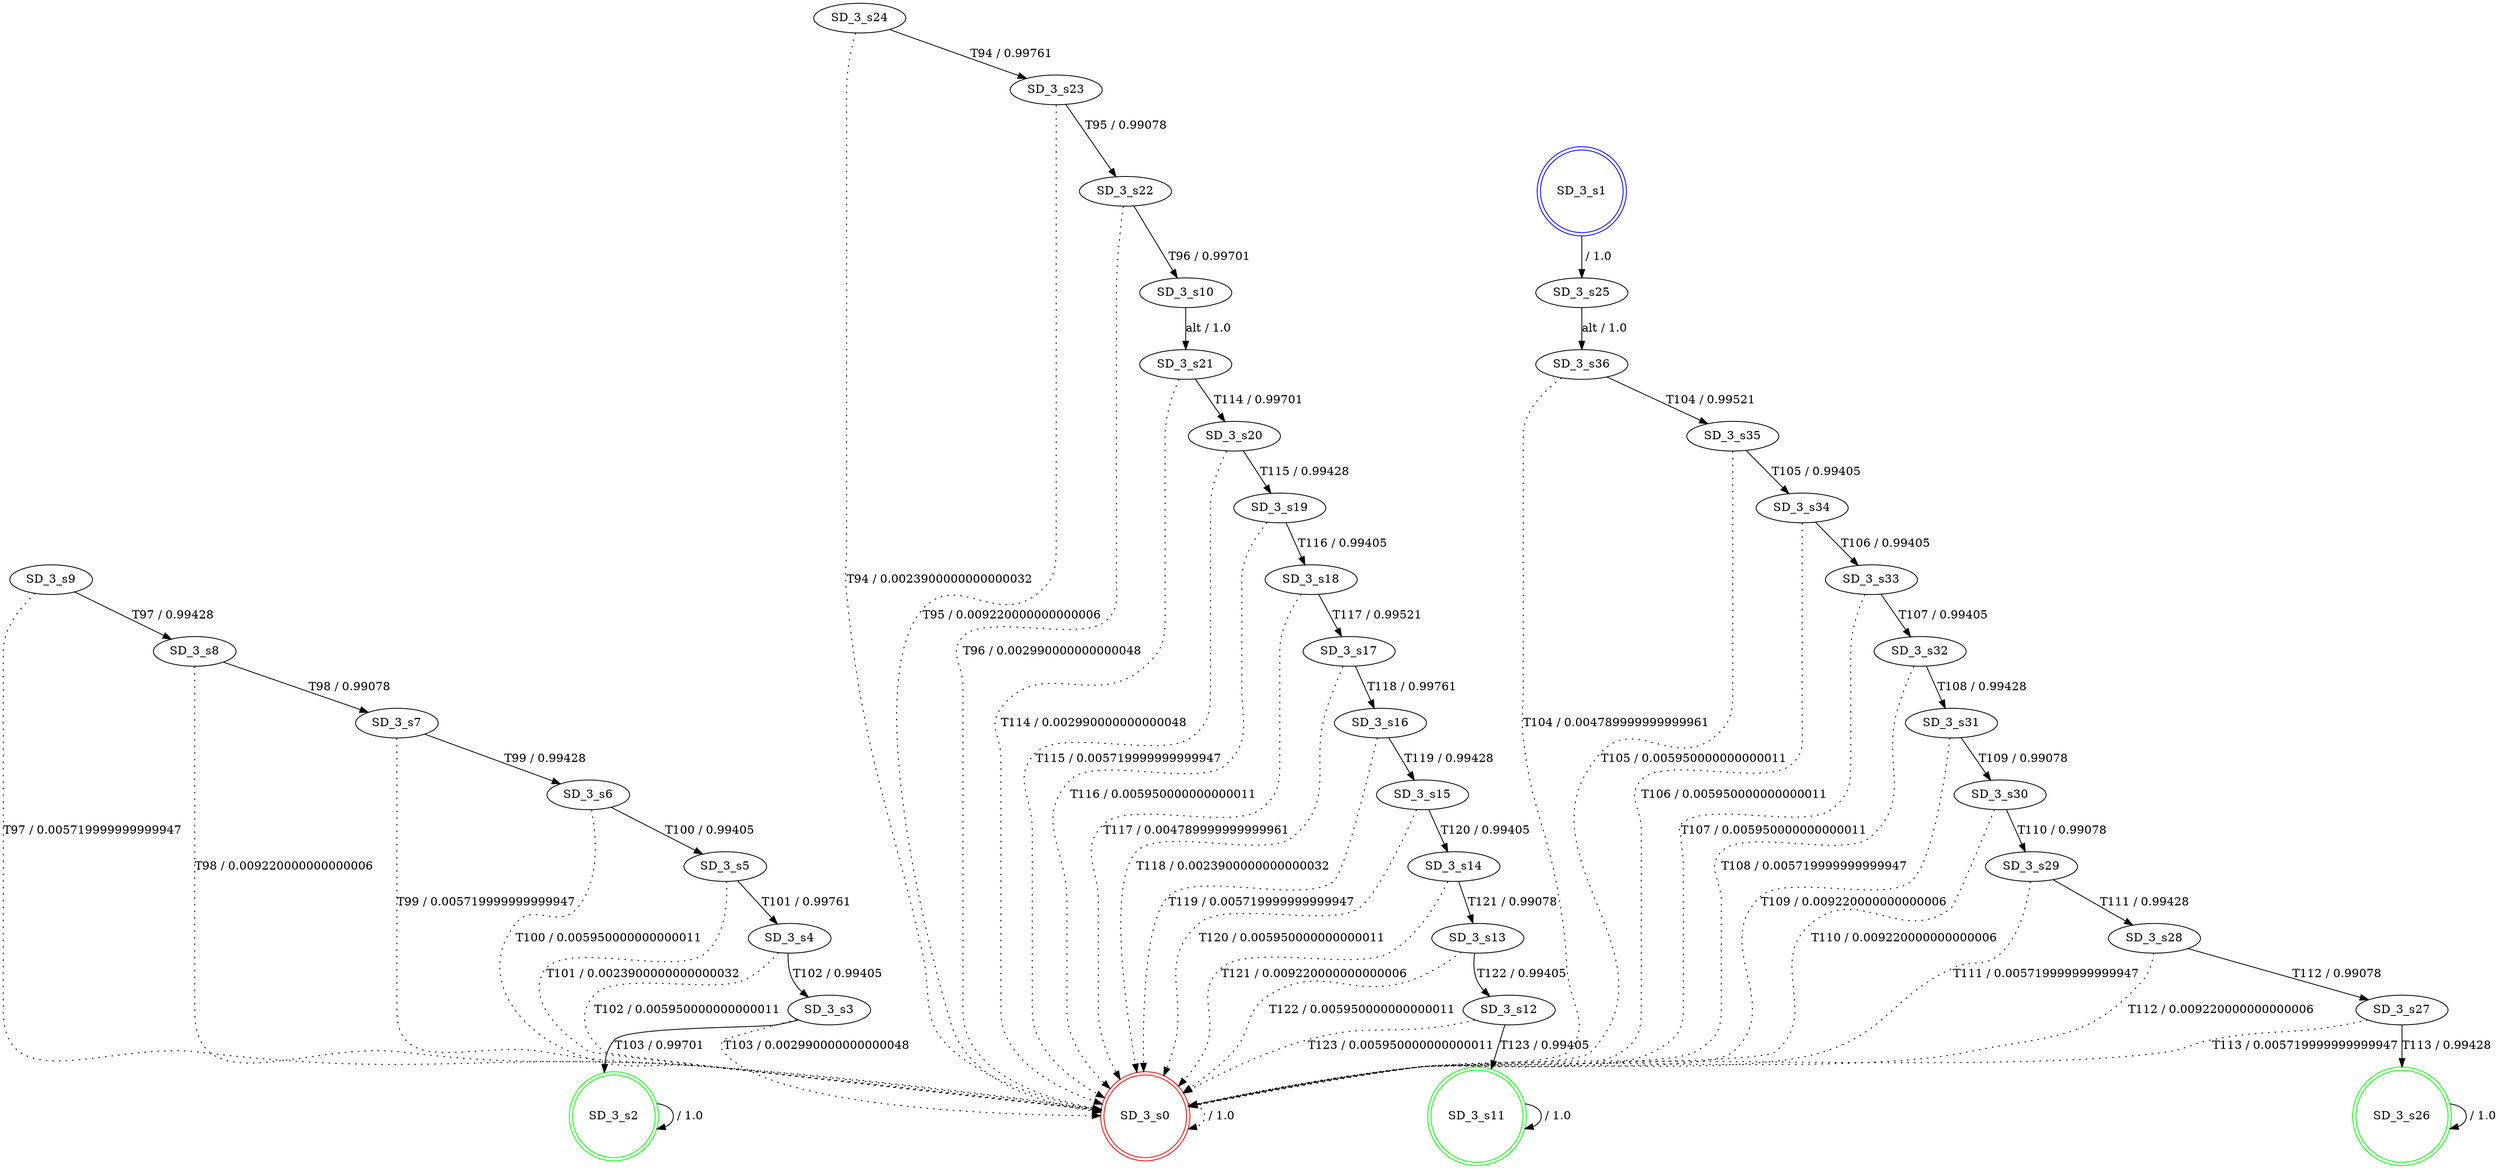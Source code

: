 digraph graphname {
SD_3_s0 [label="SD_3_s0",color=red,shape=doublecircle ];
SD_3_s1 [label="SD_3_s1",color=blue,shape=doublecircle ];
SD_3_s2 [label="SD_3_s2",color=green,shape=doublecircle ];
SD_3_s3 [label="SD_3_s3" ];
SD_3_s4 [label="SD_3_s4" ];
SD_3_s5 [label="SD_3_s5" ];
SD_3_s6 [label="SD_3_s6" ];
SD_3_s7 [label="SD_3_s7" ];
SD_3_s8 [label="SD_3_s8" ];
SD_3_s9 [label="SD_3_s9" ];
SD_3_s10 [label="SD_3_s10" ];
SD_3_s11 [label="SD_3_s11",color=green,shape=doublecircle ];
SD_3_s12 [label="SD_3_s12" ];
SD_3_s13 [label="SD_3_s13" ];
SD_3_s14 [label="SD_3_s14" ];
SD_3_s15 [label="SD_3_s15" ];
SD_3_s16 [label="SD_3_s16" ];
SD_3_s17 [label="SD_3_s17" ];
SD_3_s18 [label="SD_3_s18" ];
SD_3_s19 [label="SD_3_s19" ];
SD_3_s20 [label="SD_3_s20" ];
SD_3_s21 [label="SD_3_s21" ];
SD_3_s22 [label="SD_3_s22" ];
SD_3_s23 [label="SD_3_s23" ];
SD_3_s24 [label="SD_3_s24" ];
SD_3_s25 [label="SD_3_s25" ];
SD_3_s26 [label="SD_3_s26",color=green,shape=doublecircle ];
SD_3_s27 [label="SD_3_s27" ];
SD_3_s28 [label="SD_3_s28" ];
SD_3_s29 [label="SD_3_s29" ];
SD_3_s30 [label="SD_3_s30" ];
SD_3_s31 [label="SD_3_s31" ];
SD_3_s32 [label="SD_3_s32" ];
SD_3_s33 [label="SD_3_s33" ];
SD_3_s34 [label="SD_3_s34" ];
SD_3_s35 [label="SD_3_s35" ];
SD_3_s36 [label="SD_3_s36" ];
SD_3_s0 -> SD_3_s0 [label=" / 1.0", style=dotted];
SD_3_s1 -> SD_3_s25 [label=" / 1.0"];
SD_3_s2 -> SD_3_s2 [label=" / 1.0"];
SD_3_s3 -> SD_3_s2 [label="T103 / 0.99701"];
SD_3_s3 -> SD_3_s0 [label="T103 / 0.002990000000000048", style=dotted];
SD_3_s4 -> SD_3_s3 [label="T102 / 0.99405"];
SD_3_s4 -> SD_3_s0 [label="T102 / 0.005950000000000011", style=dotted];
SD_3_s5 -> SD_3_s4 [label="T101 / 0.99761"];
SD_3_s5 -> SD_3_s0 [label="T101 / 0.0023900000000000032", style=dotted];
SD_3_s6 -> SD_3_s5 [label="T100 / 0.99405"];
SD_3_s6 -> SD_3_s0 [label="T100 / 0.005950000000000011", style=dotted];
SD_3_s7 -> SD_3_s6 [label="T99 / 0.99428"];
SD_3_s7 -> SD_3_s0 [label="T99 / 0.005719999999999947", style=dotted];
SD_3_s8 -> SD_3_s7 [label="T98 / 0.99078"];
SD_3_s8 -> SD_3_s0 [label="T98 / 0.009220000000000006", style=dotted];
SD_3_s9 -> SD_3_s8 [label="T97 / 0.99428"];
SD_3_s9 -> SD_3_s0 [label="T97 / 0.005719999999999947", style=dotted];
SD_3_s10 -> SD_3_s21 [label="alt / 1.0"];
SD_3_s11 -> SD_3_s11 [label=" / 1.0"];
SD_3_s12 -> SD_3_s11 [label="T123 / 0.99405"];
SD_3_s12 -> SD_3_s0 [label="T123 / 0.005950000000000011", style=dotted];
SD_3_s13 -> SD_3_s12 [label="T122 / 0.99405"];
SD_3_s13 -> SD_3_s0 [label="T122 / 0.005950000000000011", style=dotted];
SD_3_s14 -> SD_3_s13 [label="T121 / 0.99078"];
SD_3_s14 -> SD_3_s0 [label="T121 / 0.009220000000000006", style=dotted];
SD_3_s15 -> SD_3_s14 [label="T120 / 0.99405"];
SD_3_s15 -> SD_3_s0 [label="T120 / 0.005950000000000011", style=dotted];
SD_3_s16 -> SD_3_s15 [label="T119 / 0.99428"];
SD_3_s16 -> SD_3_s0 [label="T119 / 0.005719999999999947", style=dotted];
SD_3_s17 -> SD_3_s16 [label="T118 / 0.99761"];
SD_3_s17 -> SD_3_s0 [label="T118 / 0.0023900000000000032", style=dotted];
SD_3_s18 -> SD_3_s17 [label="T117 / 0.99521"];
SD_3_s18 -> SD_3_s0 [label="T117 / 0.004789999999999961", style=dotted];
SD_3_s19 -> SD_3_s18 [label="T116 / 0.99405"];
SD_3_s19 -> SD_3_s0 [label="T116 / 0.005950000000000011", style=dotted];
SD_3_s20 -> SD_3_s19 [label="T115 / 0.99428"];
SD_3_s20 -> SD_3_s0 [label="T115 / 0.005719999999999947", style=dotted];
SD_3_s21 -> SD_3_s20 [label="T114 / 0.99701"];
SD_3_s21 -> SD_3_s0 [label="T114 / 0.002990000000000048", style=dotted];
SD_3_s22 -> SD_3_s10 [label="T96 / 0.99701"];
SD_3_s22 -> SD_3_s0 [label="T96 / 0.002990000000000048", style=dotted];
SD_3_s23 -> SD_3_s22 [label="T95 / 0.99078"];
SD_3_s23 -> SD_3_s0 [label="T95 / 0.009220000000000006", style=dotted];
SD_3_s24 -> SD_3_s23 [label="T94 / 0.99761"];
SD_3_s24 -> SD_3_s0 [label="T94 / 0.0023900000000000032", style=dotted];
SD_3_s25 -> SD_3_s36 [label="alt / 1.0"];
SD_3_s26 -> SD_3_s26 [label=" / 1.0"];
SD_3_s27 -> SD_3_s26 [label="T113 / 0.99428"];
SD_3_s27 -> SD_3_s0 [label="T113 / 0.005719999999999947", style=dotted];
SD_3_s28 -> SD_3_s27 [label="T112 / 0.99078"];
SD_3_s28 -> SD_3_s0 [label="T112 / 0.009220000000000006", style=dotted];
SD_3_s29 -> SD_3_s28 [label="T111 / 0.99428"];
SD_3_s29 -> SD_3_s0 [label="T111 / 0.005719999999999947", style=dotted];
SD_3_s30 -> SD_3_s29 [label="T110 / 0.99078"];
SD_3_s30 -> SD_3_s0 [label="T110 / 0.009220000000000006", style=dotted];
SD_3_s31 -> SD_3_s30 [label="T109 / 0.99078"];
SD_3_s31 -> SD_3_s0 [label="T109 / 0.009220000000000006", style=dotted];
SD_3_s32 -> SD_3_s31 [label="T108 / 0.99428"];
SD_3_s32 -> SD_3_s0 [label="T108 / 0.005719999999999947", style=dotted];
SD_3_s33 -> SD_3_s32 [label="T107 / 0.99405"];
SD_3_s33 -> SD_3_s0 [label="T107 / 0.005950000000000011", style=dotted];
SD_3_s34 -> SD_3_s33 [label="T106 / 0.99405"];
SD_3_s34 -> SD_3_s0 [label="T106 / 0.005950000000000011", style=dotted];
SD_3_s35 -> SD_3_s34 [label="T105 / 0.99405"];
SD_3_s35 -> SD_3_s0 [label="T105 / 0.005950000000000011", style=dotted];
SD_3_s36 -> SD_3_s35 [label="T104 / 0.99521"];
SD_3_s36 -> SD_3_s0 [label="T104 / 0.004789999999999961", style=dotted];
}